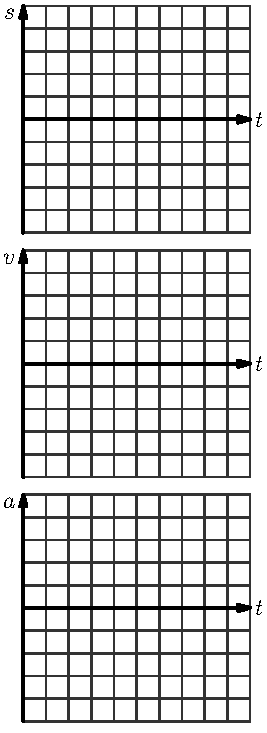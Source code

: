 // Asymptote code for kinematic_stack_pos_vel_acc_grid.asy
import graph;

pen axis_p = linewidth(1.4)+black;
pen grid_p = linewidth(0.8)+gray(0.2);
pen ticklabel_p = fontsize(.01);
int hticks = 10;
int vMin_ticks = -5;
int vMax_ticks = 5;
real[] hTicks_a = sequence(1, hticks);
real[] vTicks_a = sequence(vMin_ticks, vMax_ticks);
real axis_extra = 0.7; // extend the axis just a bit past the last tick mark
  
axis VZero(bool extend=true) {
  return new void(picture pic, axisT axis) {
    axis.type = 0; // Value
    axis.value = pic.scale.x.T(pic.scale.x.scale.logarithmic ? 1 : 0); // I'm good with Linear 0
    axis.position = 1; // relative position of axis label
    axis.side = left;
    axis.align = 1.5*E;
    axis.extend = extend;
    };
}
axis VZero = VZero();

axis HZero(bool extend=true) {
  return new void(picture pic, axisT axis) {
    axis.type = 0; // Value
    axis.value = pic.scale.y.T(pic.scale.y.scale.logarithmic ? 1 : 0); // I'm good with Linear 0
    axis.position = 1; // relative position of axis label
    axis.side = right;
    axis.align = W;
    axis.extend = extend;
    };
}
axis HZero = HZero();

void kingraph(picture pic, Label vL="", real vMin=vMin_ticks, real vMax=vMax_ticks, Label hL="$t$", real hMin=0, real hMax=hticks) {
  scale(pic, Linear, Linear);
  xlimits(pic, hMin, hMax);
  ylimits(pic, vMin, vMax);
  ticks hTicks = LeftTicks(format=Label(" ", align=E, p=ticklabel_p), Ticks=hTicks_a, extend=true, pTick=grid_p); // The space clears the labels on the ticks.
  ticks vTicks = RightTicks(format=Label(" ", align=W, p=ticklabel_p), Ticks=vTicks_a, extend=true, pTick=grid_p);
  xaxis(pic=pic, L="", axis=BottomTop, p=grid_p, ticks=hTicks);
  yaxis(pic=pic, L="", axis=LeftRight, p=grid_p, ticks=vTicks);
  xaxis(pic=pic, L=hL, axis=VZero(false), p=axis_p, ticks=NoTicks, arrow=Arrow(6), above=true);
  yaxis(pic=pic, L=vL, axis=HZero(false), p=axis_p, ticks=NoTicks, arrow=Arrow(6), above=true);
}

picture pos_pic;
kingraph(pos_pic, "$s$");

picture vel_pic;
kingraph(vel_pic, "$v$");

picture acc_pic;
kingraph(acc_pic, "$a$");

//xequals(pos_pic,3,Dotted);
//xequals(vel_pic,3,Dotted);
//xequals(acc_pic,3,Dotted);

// boring code for stacking the graphs.  The only interesting part is the htick/vtick settings, which can be used to change the size of the horizontal and vertical units of the graphs.
void stack(picture pics[]) {
  real margin=0mm;
  real htick = .4cm;
  real vtick = .4cm;
  frame[] frames = new frame[pics.length];
  for(int i=0; i<pics.length; ++i) {
    unitsize(pics[i], htick, vtick);
    frames[i] = pics[i].fit();
    if (i>0) {
      frames[i] = shift(0,min(frames[i-1]).y-max(frames[i]).y-margin)*frames[i];
    }
    add(frames[i]);
  }
}

stack(new picture[] {pos_pic, vel_pic, acc_pic});

